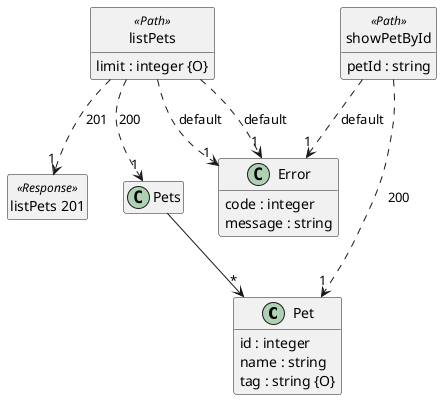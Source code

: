 @startuml
hide <<Path>> circle
hide <<Response>> circle
hide <<Parameter>> circle
hide empty methods
hide empty fields
set namespaceSeparator none

class "Pet" {
  {field} id : integer
  {field} name : string
  {field} tag : string {O}
}

class "Pets" {
}

class "Error" {
  {field} code : integer
  {field} message : string
}

class "listPets" <<Path>> {
  {field} limit : integer {O}
}

class "listPets" <<Path>> {
}

class "listPets 201" <<Response>> {
}

class "showPetById" <<Path>> {
  {field} petId : string
}

"Pets" --> "*" "Pet"

"listPets" ..> "1" "Pets"  :  "200"

"listPets" ..> "1" "Error"  :  "default"

"listPets" ..> "1" "listPets 201"  :  "201"

"listPets" ..> "1" "Error"  :  "default"

"showPetById" ..> "1" "Pet"  :  "200"

"showPetById" ..> "1" "Error"  :  "default"

@enduml